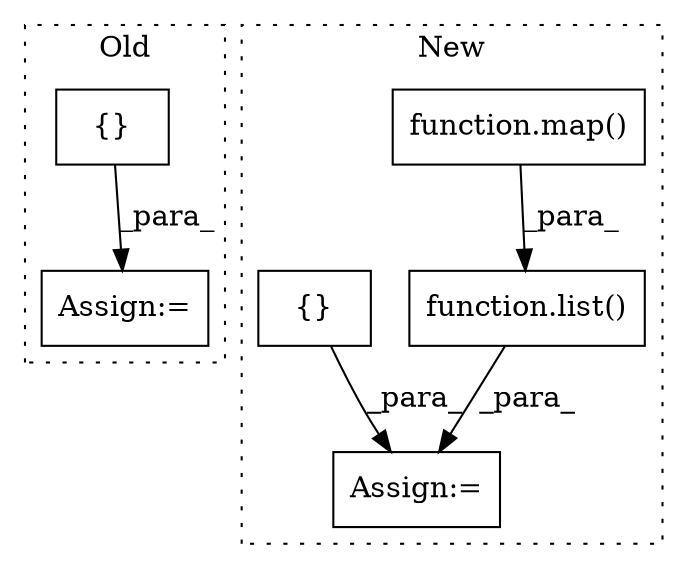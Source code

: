 digraph G {
subgraph cluster0 {
1 [label="{}" a="95" s="2291,2349" l="10,7" shape="box"];
4 [label="Assign:=" a="68" s="2288" l="3" shape="box"];
label = "Old";
style="dotted";
}
subgraph cluster1 {
2 [label="function.map()" a="75" s="4691,4738" l="4,1" shape="box"];
3 [label="Assign:=" a="68" s="4748" l="3" shape="box"];
5 [label="function.list()" a="75" s="4761,4770" l="5,1" shape="box"];
6 [label="{}" a="59" s="4841,4901" l="1,0" shape="box"];
label = "New";
style="dotted";
}
1 -> 4 [label="_para_"];
2 -> 5 [label="_para_"];
5 -> 3 [label="_para_"];
6 -> 3 [label="_para_"];
}